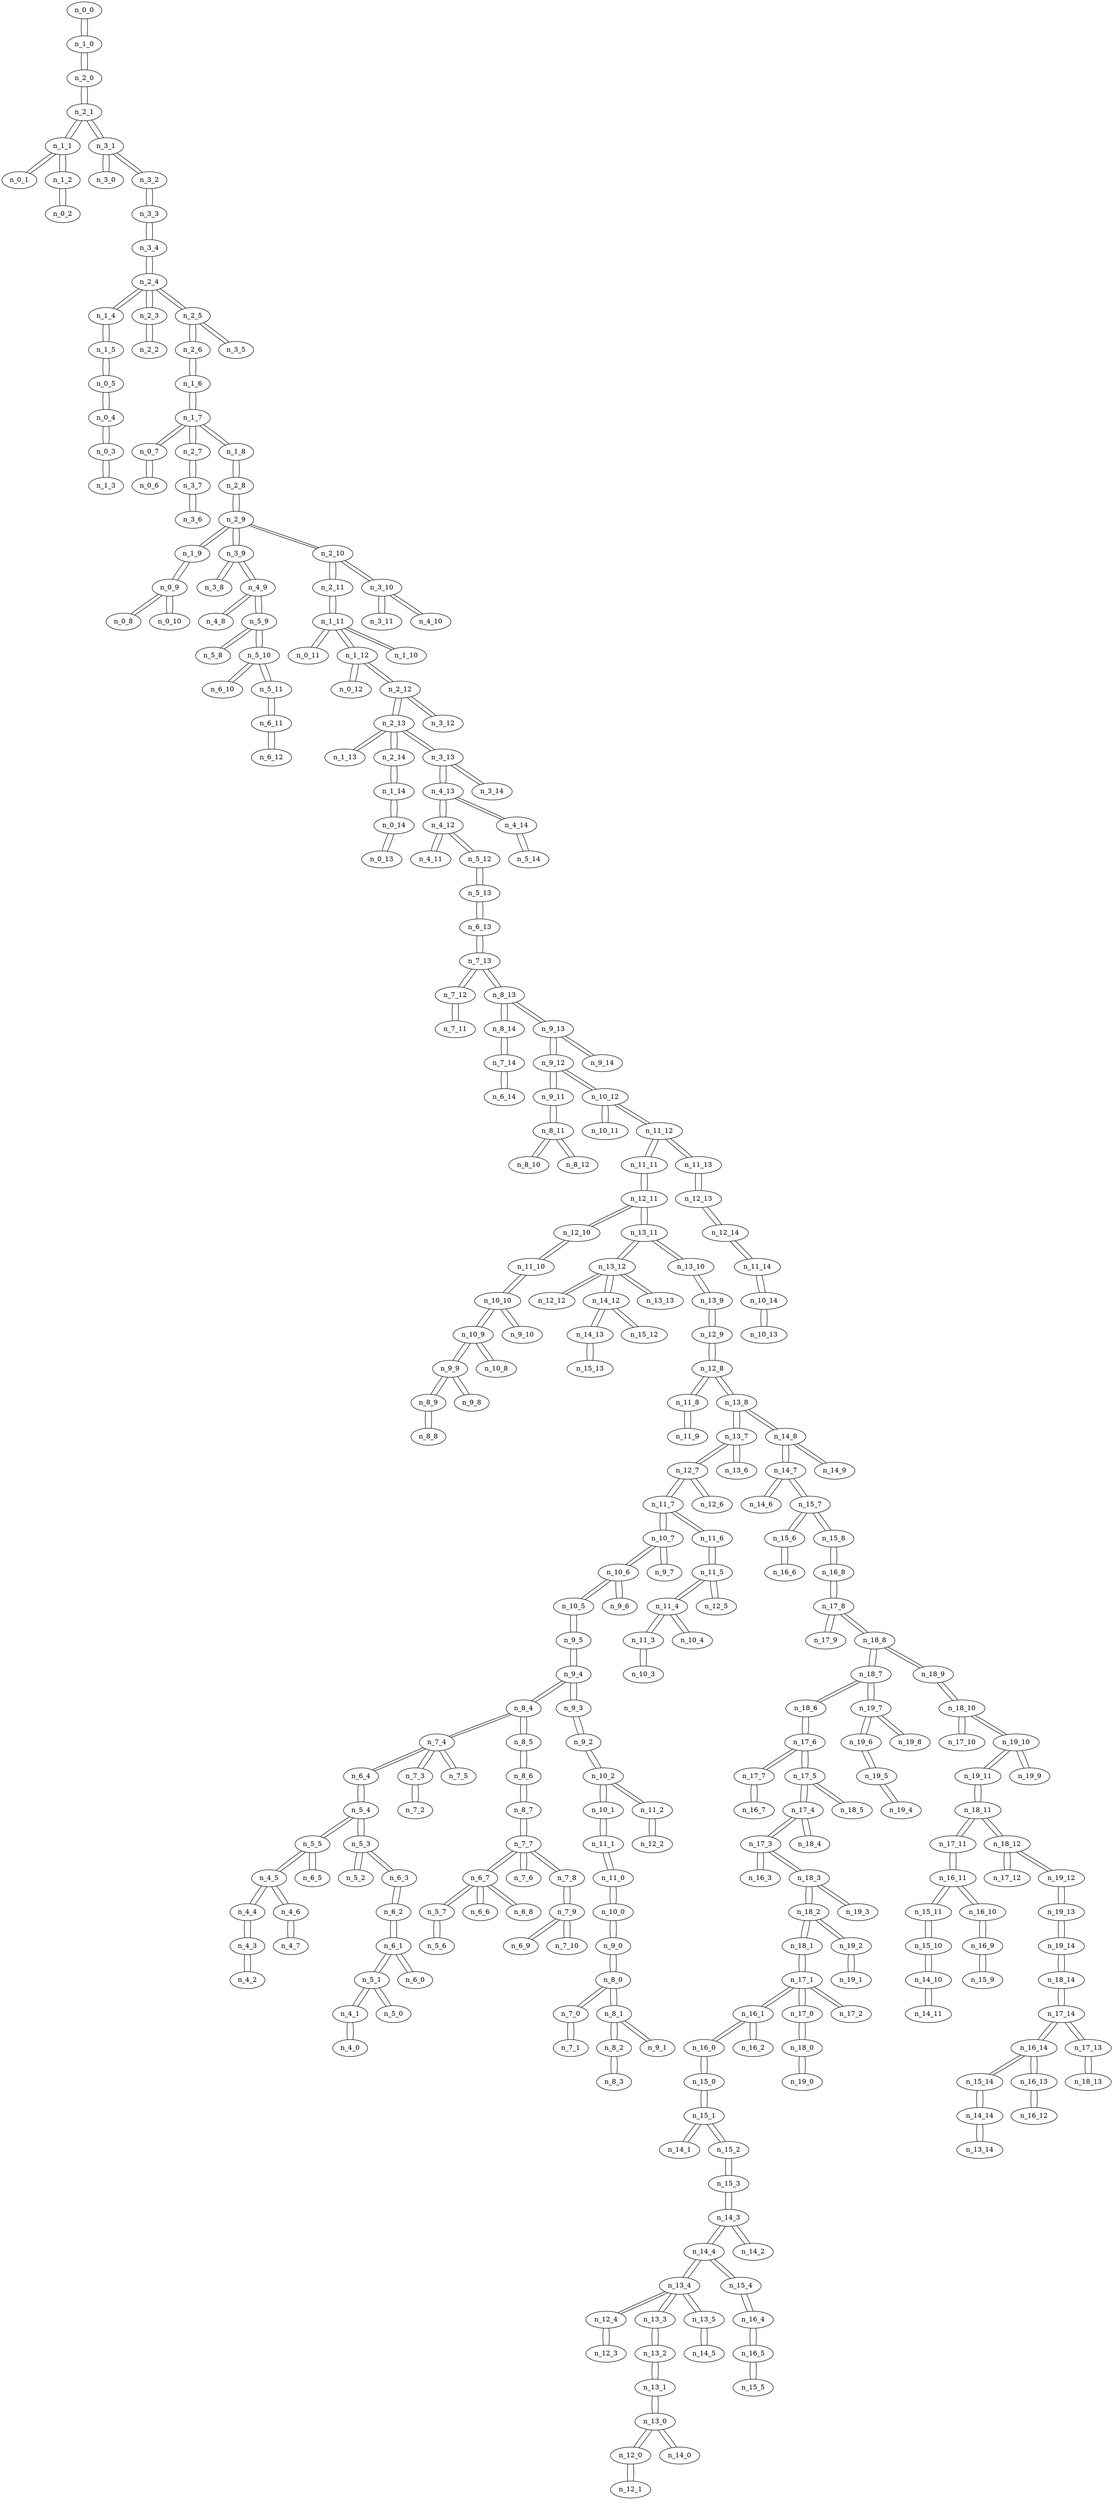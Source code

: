 graph g2 {
n_0_0--n_1_0
n_0_1--n_1_1
n_0_2--n_1_2
n_0_3--n_1_3
n_0_3--n_0_4
n_0_4--n_0_5
n_0_4--n_0_3
n_0_5--n_0_4
n_0_5--n_1_5
n_0_6--n_0_7
n_0_7--n_0_6
n_0_7--n_1_7
n_0_8--n_0_9
n_0_9--n_0_8
n_0_9--n_1_9
n_0_9--n_0_10
n_0_10--n_0_9
n_0_11--n_1_11
n_0_12--n_1_12
n_0_13--n_0_14
n_0_14--n_0_13
n_0_14--n_1_14
n_1_0--n_0_0
n_1_0--n_2_0
n_1_1--n_2_1
n_1_1--n_1_2
n_1_1--n_0_1
n_1_2--n_1_1
n_1_2--n_0_2
n_1_3--n_0_3
n_1_4--n_2_4
n_1_4--n_1_5
n_1_5--n_0_5
n_1_5--n_1_4
n_1_6--n_2_6
n_1_6--n_1_7
n_1_7--n_0_7
n_1_7--n_1_6
n_1_7--n_2_7
n_1_7--n_1_8
n_1_8--n_2_8
n_1_8--n_1_7
n_1_9--n_0_9
n_1_9--n_2_9
n_1_10--n_1_11
n_1_11--n_2_11
n_1_11--n_1_12
n_1_11--n_0_11
n_1_11--n_1_10
n_1_12--n_1_11
n_1_12--n_2_12
n_1_12--n_0_12
n_1_13--n_2_13
n_1_14--n_0_14
n_1_14--n_2_14
n_2_0--n_2_1
n_2_0--n_1_0
n_2_1--n_3_1
n_2_1--n_1_1
n_2_1--n_2_0
n_2_2--n_2_3
n_2_3--n_2_4
n_2_3--n_2_2
n_2_4--n_2_3
n_2_4--n_1_4
n_2_4--n_3_4
n_2_4--n_2_5
n_2_5--n_3_5
n_2_5--n_2_6
n_2_5--n_2_4
n_2_6--n_2_5
n_2_6--n_1_6
n_2_7--n_1_7
n_2_7--n_3_7
n_2_8--n_2_9
n_2_8--n_1_8
n_2_9--n_2_8
n_2_9--n_1_9
n_2_9--n_3_9
n_2_9--n_2_10
n_2_10--n_2_11
n_2_10--n_3_10
n_2_10--n_2_9
n_2_11--n_1_11
n_2_11--n_2_10
n_2_12--n_1_12
n_2_12--n_2_13
n_2_12--n_3_12
n_2_13--n_1_13
n_2_13--n_2_12
n_2_13--n_3_13
n_2_13--n_2_14
n_2_14--n_2_13
n_2_14--n_1_14
n_3_0--n_3_1
n_3_1--n_2_1
n_3_1--n_3_0
n_3_1--n_3_2
n_3_2--n_3_1
n_3_2--n_3_3
n_3_3--n_3_4
n_3_3--n_3_2
n_3_4--n_3_3
n_3_4--n_2_4
n_3_5--n_2_5
n_3_6--n_3_7
n_3_7--n_3_6
n_3_7--n_2_7
n_3_8--n_3_9
n_3_9--n_4_9
n_3_9--n_2_9
n_3_9--n_3_8
n_3_10--n_3_11
n_3_10--n_2_10
n_3_10--n_4_10
n_3_11--n_3_10
n_3_12--n_2_12
n_3_13--n_4_13
n_3_13--n_3_14
n_3_13--n_2_13
n_3_14--n_3_13
n_4_0--n_4_1
n_4_1--n_5_1
n_4_1--n_4_0
n_4_2--n_4_3
n_4_3--n_4_2
n_4_3--n_4_4
n_4_4--n_4_3
n_4_4--n_4_5
n_4_5--n_4_4
n_4_5--n_5_5
n_4_5--n_4_6
n_4_6--n_4_7
n_4_6--n_4_5
n_4_7--n_4_6
n_4_8--n_4_9
n_4_9--n_3_9
n_4_9--n_4_8
n_4_9--n_5_9
n_4_10--n_3_10
n_4_11--n_4_12
n_4_12--n_4_11
n_4_12--n_4_13
n_4_12--n_5_12
n_4_13--n_4_12
n_4_13--n_3_13
n_4_13--n_4_14
n_4_14--n_5_14
n_4_14--n_4_13
n_5_0--n_5_1
n_5_1--n_4_1
n_5_1--n_5_0
n_5_1--n_6_1
n_5_2--n_5_3
n_5_3--n_5_4
n_5_3--n_5_2
n_5_3--n_6_3
n_5_4--n_5_3
n_5_4--n_5_5
n_5_4--n_6_4
n_5_5--n_5_4
n_5_5--n_4_5
n_5_5--n_6_5
n_5_6--n_5_7
n_5_7--n_5_6
n_5_7--n_6_7
n_5_8--n_5_9
n_5_9--n_5_8
n_5_9--n_4_9
n_5_9--n_5_10
n_5_10--n_6_10
n_5_10--n_5_11
n_5_10--n_5_9
n_5_11--n_6_11
n_5_11--n_5_10
n_5_12--n_5_13
n_5_12--n_4_12
n_5_13--n_5_12
n_5_13--n_6_13
n_5_14--n_4_14
n_6_0--n_6_1
n_6_1--n_6_0
n_6_1--n_5_1
n_6_1--n_6_2
n_6_2--n_6_1
n_6_2--n_6_3
n_6_3--n_5_3
n_6_3--n_6_2
n_6_4--n_7_4
n_6_4--n_5_4
n_6_5--n_5_5
n_6_6--n_6_7
n_6_7--n_6_8
n_6_7--n_5_7
n_6_7--n_7_7
n_6_7--n_6_6
n_6_8--n_6_7
n_6_9--n_7_9
n_6_10--n_5_10
n_6_11--n_5_11
n_6_11--n_6_12
n_6_12--n_6_11
n_6_13--n_7_13
n_6_13--n_5_13
n_6_14--n_7_14
n_7_0--n_8_0
n_7_0--n_7_1
n_7_1--n_7_0
n_7_2--n_7_3
n_7_3--n_7_2
n_7_3--n_7_4
n_7_4--n_8_4
n_7_4--n_6_4
n_7_4--n_7_3
n_7_4--n_7_5
n_7_5--n_7_4
n_7_6--n_7_7
n_7_7--n_7_6
n_7_7--n_6_7
n_7_7--n_7_8
n_7_7--n_8_7
n_7_8--n_7_7
n_7_8--n_7_9
n_7_9--n_7_10
n_7_9--n_6_9
n_7_9--n_7_8
n_7_10--n_7_9
n_7_11--n_7_12
n_7_12--n_7_11
n_7_12--n_7_13
n_7_13--n_6_13
n_7_13--n_8_13
n_7_13--n_7_12
n_7_14--n_8_14
n_7_14--n_6_14
n_8_0--n_9_0
n_8_0--n_7_0
n_8_0--n_8_1
n_8_1--n_8_2
n_8_1--n_8_0
n_8_1--n_9_1
n_8_2--n_8_1
n_8_2--n_8_3
n_8_3--n_8_2
n_8_4--n_7_4
n_8_4--n_8_5
n_8_4--n_9_4
n_8_5--n_8_4
n_8_5--n_8_6
n_8_6--n_8_5
n_8_6--n_8_7
n_8_7--n_8_6
n_8_7--n_7_7
n_8_8--n_8_9
n_8_9--n_8_8
n_8_9--n_9_9
n_8_10--n_8_11
n_8_11--n_8_10
n_8_11--n_8_12
n_8_11--n_9_11
n_8_12--n_8_11
n_8_13--n_8_14
n_8_13--n_7_13
n_8_13--n_9_13
n_8_14--n_7_14
n_8_14--n_8_13
n_9_0--n_10_0
n_9_0--n_8_0
n_9_1--n_8_1
n_9_2--n_10_2
n_9_2--n_9_3
n_9_3--n_9_4
n_9_3--n_9_2
n_9_4--n_9_3
n_9_4--n_9_5
n_9_4--n_8_4
n_9_5--n_9_4
n_9_5--n_10_5
n_9_6--n_10_6
n_9_7--n_10_7
n_9_8--n_9_9
n_9_9--n_8_9
n_9_9--n_9_8
n_9_9--n_10_9
n_9_10--n_10_10
n_9_11--n_8_11
n_9_11--n_9_12
n_9_12--n_10_12
n_9_12--n_9_13
n_9_12--n_9_11
n_9_13--n_9_12
n_9_13--n_8_13
n_9_13--n_9_14
n_9_14--n_9_13
n_10_0--n_9_0
n_10_0--n_11_0
n_10_1--n_11_1
n_10_1--n_10_2
n_10_2--n_9_2
n_10_2--n_10_1
n_10_2--n_11_2
n_10_3--n_11_3
n_10_4--n_11_4
n_10_5--n_9_5
n_10_5--n_10_6
n_10_6--n_10_5
n_10_6--n_10_7
n_10_6--n_9_6
n_10_7--n_10_6
n_10_7--n_9_7
n_10_7--n_11_7
n_10_8--n_10_9
n_10_9--n_10_8
n_10_9--n_10_10
n_10_9--n_9_9
n_10_10--n_9_10
n_10_10--n_10_9
n_10_10--n_11_10
n_10_11--n_10_12
n_10_12--n_9_12
n_10_12--n_11_12
n_10_12--n_10_11
n_10_13--n_10_14
n_10_14--n_10_13
n_10_14--n_11_14
n_11_0--n_11_1
n_11_0--n_10_0
n_11_1--n_10_1
n_11_1--n_11_0
n_11_2--n_10_2
n_11_2--n_12_2
n_11_3--n_11_4
n_11_3--n_10_3
n_11_4--n_10_4
n_11_4--n_11_3
n_11_4--n_11_5
n_11_5--n_12_5
n_11_5--n_11_6
n_11_5--n_11_4
n_11_6--n_11_5
n_11_6--n_11_7
n_11_7--n_11_6
n_11_7--n_12_7
n_11_7--n_10_7
n_11_8--n_12_8
n_11_8--n_11_9
n_11_9--n_11_8
n_11_10--n_10_10
n_11_10--n_12_10
n_11_11--n_12_11
n_11_11--n_11_12
n_11_12--n_10_12
n_11_12--n_11_13
n_11_12--n_11_11
n_11_13--n_11_12
n_11_13--n_12_13
n_11_14--n_10_14
n_11_14--n_12_14
n_12_0--n_13_0
n_12_0--n_12_1
n_12_1--n_12_0
n_12_2--n_11_2
n_12_3--n_12_4
n_12_4--n_13_4
n_12_4--n_12_3
n_12_5--n_11_5
n_12_6--n_12_7
n_12_7--n_12_6
n_12_7--n_11_7
n_12_7--n_13_7
n_12_8--n_11_8
n_12_8--n_13_8
n_12_8--n_12_9
n_12_9--n_13_9
n_12_9--n_12_8
n_12_10--n_12_11
n_12_10--n_11_10
n_12_11--n_11_11
n_12_11--n_13_11
n_12_11--n_12_10
n_12_12--n_13_12
n_12_13--n_12_14
n_12_13--n_11_13
n_12_14--n_12_13
n_12_14--n_11_14
n_13_0--n_14_0
n_13_0--n_13_1
n_13_0--n_12_0
n_13_1--n_13_0
n_13_1--n_13_2
n_13_2--n_13_3
n_13_2--n_13_1
n_13_3--n_13_2
n_13_3--n_13_4
n_13_4--n_12_4
n_13_4--n_13_3
n_13_4--n_14_4
n_13_4--n_13_5
n_13_5--n_13_4
n_13_5--n_14_5
n_13_6--n_13_7
n_13_7--n_12_7
n_13_7--n_13_6
n_13_7--n_13_8
n_13_8--n_14_8
n_13_8--n_12_8
n_13_8--n_13_7
n_13_9--n_13_10
n_13_9--n_12_9
n_13_10--n_13_9
n_13_10--n_13_11
n_13_11--n_13_12
n_13_11--n_12_11
n_13_11--n_13_10
n_13_12--n_12_12
n_13_12--n_13_11
n_13_12--n_14_12
n_13_12--n_13_13
n_13_13--n_13_12
n_13_14--n_14_14
n_14_0--n_13_0
n_14_1--n_15_1
n_14_2--n_14_3
n_14_3--n_14_2
n_14_3--n_14_4
n_14_3--n_15_3
n_14_4--n_14_3
n_14_4--n_13_4
n_14_4--n_15_4
n_14_5--n_13_5
n_14_6--n_14_7
n_14_7--n_14_6
n_14_7--n_15_7
n_14_7--n_14_8
n_14_8--n_13_8
n_14_8--n_14_7
n_14_8--n_14_9
n_14_9--n_14_8
n_14_10--n_15_10
n_14_10--n_14_11
n_14_11--n_14_10
n_14_12--n_13_12
n_14_12--n_14_13
n_14_12--n_15_12
n_14_13--n_15_13
n_14_13--n_14_12
n_14_14--n_13_14
n_14_14--n_15_14
n_15_0--n_15_1
n_15_0--n_16_0
n_15_1--n_14_1
n_15_1--n_15_0
n_15_1--n_15_2
n_15_2--n_15_1
n_15_2--n_15_3
n_15_3--n_15_2
n_15_3--n_14_3
n_15_4--n_16_4
n_15_4--n_14_4
n_15_5--n_16_5
n_15_6--n_16_6
n_15_6--n_15_7
n_15_7--n_14_7
n_15_7--n_15_8
n_15_7--n_15_6
n_15_8--n_15_7
n_15_8--n_16_8
n_15_9--n_16_9
n_15_10--n_14_10
n_15_10--n_15_11
n_15_11--n_15_10
n_15_11--n_16_11
n_15_12--n_14_12
n_15_13--n_14_13
n_15_14--n_14_14
n_15_14--n_16_14
n_16_0--n_16_1
n_16_0--n_15_0
n_16_1--n_16_0
n_16_1--n_17_1
n_16_1--n_16_2
n_16_2--n_16_1
n_16_3--n_17_3
n_16_4--n_15_4
n_16_4--n_16_5
n_16_5--n_15_5
n_16_5--n_16_4
n_16_6--n_15_6
n_16_7--n_17_7
n_16_8--n_15_8
n_16_8--n_17_8
n_16_9--n_16_10
n_16_9--n_15_9
n_16_10--n_16_9
n_16_10--n_16_11
n_16_11--n_16_10
n_16_11--n_17_11
n_16_11--n_15_11
n_16_12--n_16_13
n_16_13--n_16_12
n_16_13--n_16_14
n_16_14--n_15_14
n_16_14--n_17_14
n_16_14--n_16_13
n_17_0--n_18_0
n_17_0--n_17_1
n_17_1--n_16_1
n_17_1--n_17_0
n_17_1--n_18_1
n_17_1--n_17_2
n_17_2--n_17_1
n_17_3--n_18_3
n_17_3--n_17_4
n_17_3--n_16_3
n_17_4--n_18_4
n_17_4--n_17_5
n_17_4--n_17_3
n_17_5--n_17_4
n_17_5--n_18_5
n_17_5--n_17_6
n_17_6--n_17_5
n_17_6--n_18_6
n_17_6--n_17_7
n_17_7--n_16_7
n_17_7--n_17_6
n_17_8--n_17_9
n_17_8--n_16_8
n_17_8--n_18_8
n_17_9--n_17_8
n_17_10--n_18_10
n_17_11--n_18_11
n_17_11--n_16_11
n_17_12--n_18_12
n_17_13--n_17_14
n_17_13--n_18_13
n_17_14--n_16_14
n_17_14--n_17_13
n_17_14--n_18_14
n_18_0--n_17_0
n_18_0--n_19_0
n_18_1--n_17_1
n_18_1--n_18_2
n_18_2--n_19_2
n_18_2--n_18_3
n_18_2--n_18_1
n_18_3--n_17_3
n_18_3--n_18_2
n_18_3--n_19_3
n_18_4--n_17_4
n_18_5--n_17_5
n_18_6--n_17_6
n_18_6--n_18_7
n_18_7--n_19_7
n_18_7--n_18_6
n_18_7--n_18_8
n_18_8--n_18_9
n_18_8--n_17_8
n_18_8--n_18_7
n_18_9--n_18_10
n_18_9--n_18_8
n_18_10--n_18_9
n_18_10--n_17_10
n_18_10--n_19_10
n_18_11--n_17_11
n_18_11--n_19_11
n_18_11--n_18_12
n_18_12--n_19_12
n_18_12--n_17_12
n_18_12--n_18_11
n_18_13--n_17_13
n_18_14--n_17_14
n_18_14--n_19_14
n_19_0--n_18_0
n_19_1--n_19_2
n_19_2--n_18_2
n_19_2--n_19_1
n_19_3--n_18_3
n_19_4--n_19_5
n_19_5--n_19_6
n_19_5--n_19_4
n_19_6--n_19_5
n_19_6--n_19_7
n_19_7--n_18_7
n_19_7--n_19_6
n_19_7--n_19_8
n_19_8--n_19_7
n_19_9--n_19_10
n_19_10--n_19_9
n_19_10--n_19_11
n_19_10--n_18_10
n_19_11--n_18_11
n_19_11--n_19_10
n_19_12--n_19_13
n_19_12--n_18_12
n_19_13--n_19_12
n_19_13--n_19_14
n_19_14--n_19_13
n_19_14--n_18_14
}